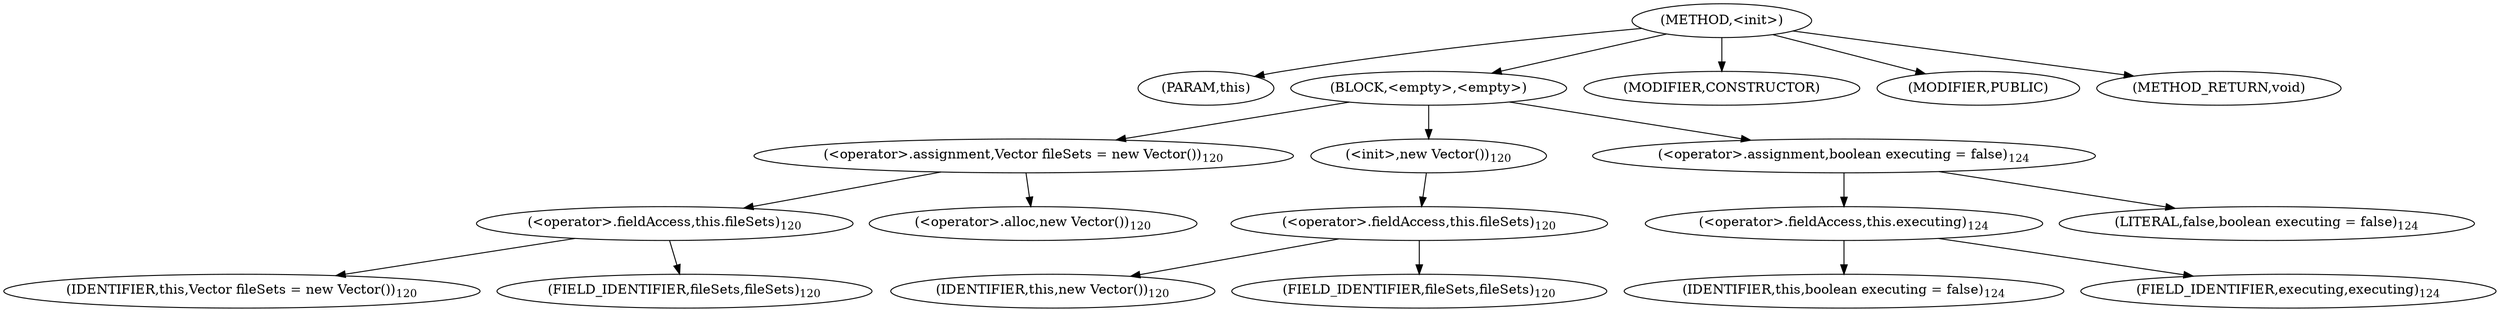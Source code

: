 digraph "&lt;init&gt;" {  
"1151" [label = <(METHOD,&lt;init&gt;)> ]
"1152" [label = <(PARAM,this)> ]
"1153" [label = <(BLOCK,&lt;empty&gt;,&lt;empty&gt;)> ]
"1154" [label = <(&lt;operator&gt;.assignment,Vector fileSets = new Vector())<SUB>120</SUB>> ]
"1155" [label = <(&lt;operator&gt;.fieldAccess,this.fileSets)<SUB>120</SUB>> ]
"1156" [label = <(IDENTIFIER,this,Vector fileSets = new Vector())<SUB>120</SUB>> ]
"1157" [label = <(FIELD_IDENTIFIER,fileSets,fileSets)<SUB>120</SUB>> ]
"1158" [label = <(&lt;operator&gt;.alloc,new Vector())<SUB>120</SUB>> ]
"1159" [label = <(&lt;init&gt;,new Vector())<SUB>120</SUB>> ]
"1160" [label = <(&lt;operator&gt;.fieldAccess,this.fileSets)<SUB>120</SUB>> ]
"1161" [label = <(IDENTIFIER,this,new Vector())<SUB>120</SUB>> ]
"1162" [label = <(FIELD_IDENTIFIER,fileSets,fileSets)<SUB>120</SUB>> ]
"1163" [label = <(&lt;operator&gt;.assignment,boolean executing = false)<SUB>124</SUB>> ]
"1164" [label = <(&lt;operator&gt;.fieldAccess,this.executing)<SUB>124</SUB>> ]
"1165" [label = <(IDENTIFIER,this,boolean executing = false)<SUB>124</SUB>> ]
"1166" [label = <(FIELD_IDENTIFIER,executing,executing)<SUB>124</SUB>> ]
"1167" [label = <(LITERAL,false,boolean executing = false)<SUB>124</SUB>> ]
"1168" [label = <(MODIFIER,CONSTRUCTOR)> ]
"1169" [label = <(MODIFIER,PUBLIC)> ]
"1170" [label = <(METHOD_RETURN,void)> ]
  "1151" -> "1152" 
  "1151" -> "1153" 
  "1151" -> "1168" 
  "1151" -> "1169" 
  "1151" -> "1170" 
  "1153" -> "1154" 
  "1153" -> "1159" 
  "1153" -> "1163" 
  "1154" -> "1155" 
  "1154" -> "1158" 
  "1155" -> "1156" 
  "1155" -> "1157" 
  "1159" -> "1160" 
  "1160" -> "1161" 
  "1160" -> "1162" 
  "1163" -> "1164" 
  "1163" -> "1167" 
  "1164" -> "1165" 
  "1164" -> "1166" 
}
